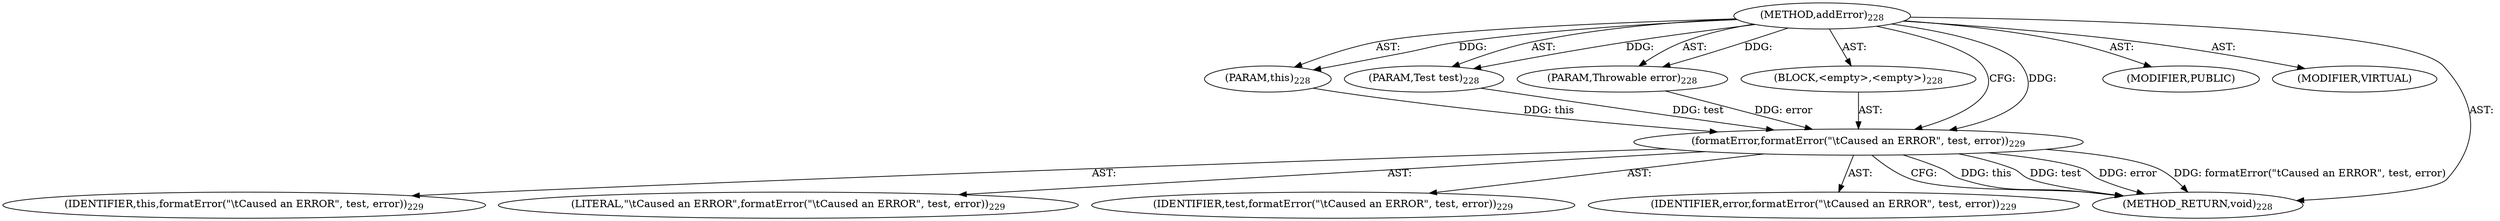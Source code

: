 digraph "addError" {  
"111669149706" [label = <(METHOD,addError)<SUB>228</SUB>> ]
"115964116995" [label = <(PARAM,this)<SUB>228</SUB>> ]
"115964117015" [label = <(PARAM,Test test)<SUB>228</SUB>> ]
"115964117016" [label = <(PARAM,Throwable error)<SUB>228</SUB>> ]
"25769803794" [label = <(BLOCK,&lt;empty&gt;,&lt;empty&gt;)<SUB>228</SUB>> ]
"30064771176" [label = <(formatError,formatError(&quot;\tCaused an ERROR&quot;, test, error))<SUB>229</SUB>> ]
"68719476739" [label = <(IDENTIFIER,this,formatError(&quot;\tCaused an ERROR&quot;, test, error))<SUB>229</SUB>> ]
"90194313236" [label = <(LITERAL,&quot;\tCaused an ERROR&quot;,formatError(&quot;\tCaused an ERROR&quot;, test, error))<SUB>229</SUB>> ]
"68719476813" [label = <(IDENTIFIER,test,formatError(&quot;\tCaused an ERROR&quot;, test, error))<SUB>229</SUB>> ]
"68719476814" [label = <(IDENTIFIER,error,formatError(&quot;\tCaused an ERROR&quot;, test, error))<SUB>229</SUB>> ]
"133143986203" [label = <(MODIFIER,PUBLIC)> ]
"133143986204" [label = <(MODIFIER,VIRTUAL)> ]
"128849018890" [label = <(METHOD_RETURN,void)<SUB>228</SUB>> ]
  "111669149706" -> "115964116995"  [ label = "AST: "] 
  "111669149706" -> "115964117015"  [ label = "AST: "] 
  "111669149706" -> "115964117016"  [ label = "AST: "] 
  "111669149706" -> "25769803794"  [ label = "AST: "] 
  "111669149706" -> "133143986203"  [ label = "AST: "] 
  "111669149706" -> "133143986204"  [ label = "AST: "] 
  "111669149706" -> "128849018890"  [ label = "AST: "] 
  "25769803794" -> "30064771176"  [ label = "AST: "] 
  "30064771176" -> "68719476739"  [ label = "AST: "] 
  "30064771176" -> "90194313236"  [ label = "AST: "] 
  "30064771176" -> "68719476813"  [ label = "AST: "] 
  "30064771176" -> "68719476814"  [ label = "AST: "] 
  "30064771176" -> "128849018890"  [ label = "CFG: "] 
  "111669149706" -> "30064771176"  [ label = "CFG: "] 
  "30064771176" -> "128849018890"  [ label = "DDG: this"] 
  "30064771176" -> "128849018890"  [ label = "DDG: test"] 
  "30064771176" -> "128849018890"  [ label = "DDG: error"] 
  "30064771176" -> "128849018890"  [ label = "DDG: formatError(&quot;\tCaused an ERROR&quot;, test, error)"] 
  "111669149706" -> "115964116995"  [ label = "DDG: "] 
  "111669149706" -> "115964117015"  [ label = "DDG: "] 
  "111669149706" -> "115964117016"  [ label = "DDG: "] 
  "115964116995" -> "30064771176"  [ label = "DDG: this"] 
  "111669149706" -> "30064771176"  [ label = "DDG: "] 
  "115964117015" -> "30064771176"  [ label = "DDG: test"] 
  "115964117016" -> "30064771176"  [ label = "DDG: error"] 
}
